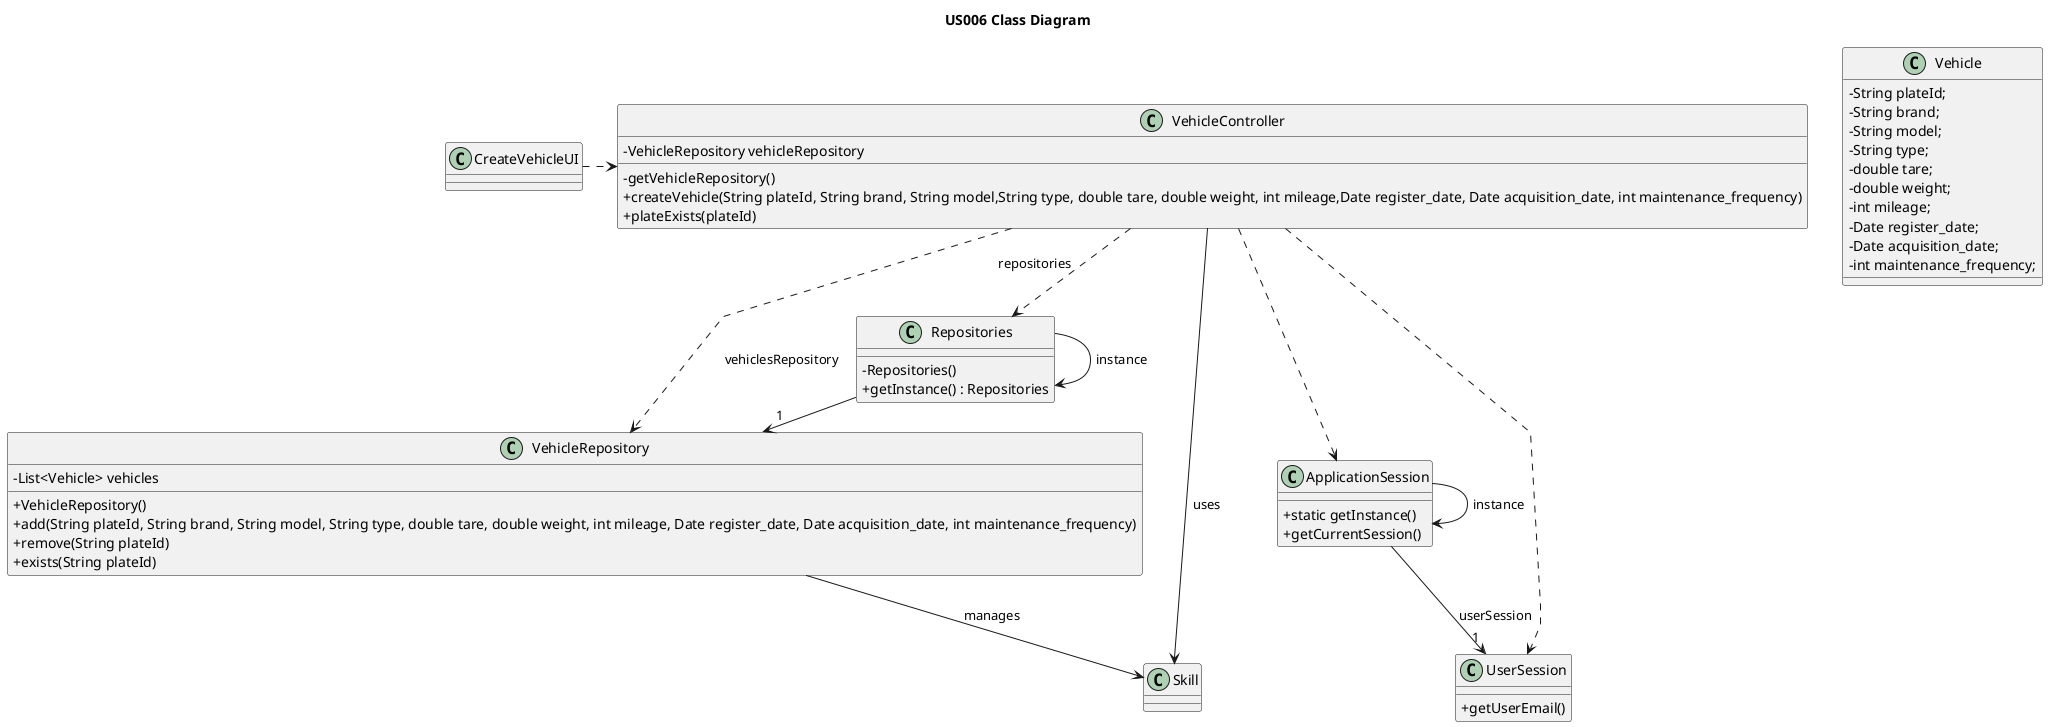 @startuml
'skinparam monochrome true
skinparam packageStyle rectangle
skinparam shadowing false
skinparam linetype polyline
'skinparam linetype orto
title US006 Class Diagram

skinparam classAttributeIconSize 0

'left to right direction

class ApplicationSession
{
    + static getInstance()
    + getCurrentSession()
}

class UserSession
{
    + getUserEmail()
}


class Vehicle{
   - String plateId;
   - String brand;
   - String model;
   - String type;
   - double tare;
   - double weight;
   - int mileage;
   - Date register_date;
   - Date acquisition_date;
   - int maintenance_frequency;

}


class VehicleRepository {
    -List<Vehicle> vehicles
    +VehicleRepository()
    +add(String plateId, String brand, String model, String type, double tare, double weight, int mileage, Date register_date, Date acquisition_date, int maintenance_frequency)
    +remove(String plateId)
    +exists(String plateId)


}


class Repositories {
    - Repositories()
    + getInstance() : Repositories
}

class VehicleController {
    -VehicleRepository vehicleRepository
    -getVehicleRepository()
    +createVehicle(String plateId, String brand, String model,String type, double tare, double weight, int mileage,Date register_date, Date acquisition_date, int maintenance_frequency)
    +plateExists(plateId)
}

class CreateVehicleUI {
}

Repositories -> Repositories : instance
ApplicationSession -> ApplicationSession : instance

CreateVehicleUI .> VehicleController

VehicleController .> Repositories : repositories

Repositories -> "1" VehicleRepository

VehicleController ..> VehicleRepository : vehiclesRepository

ApplicationSession --> "1" UserSession : userSession
VehicleController ..> ApplicationSession
VehicleController ..> UserSession
VehicleController --> Skill : uses
VehicleRepository --> Skill : manages


@enduml
